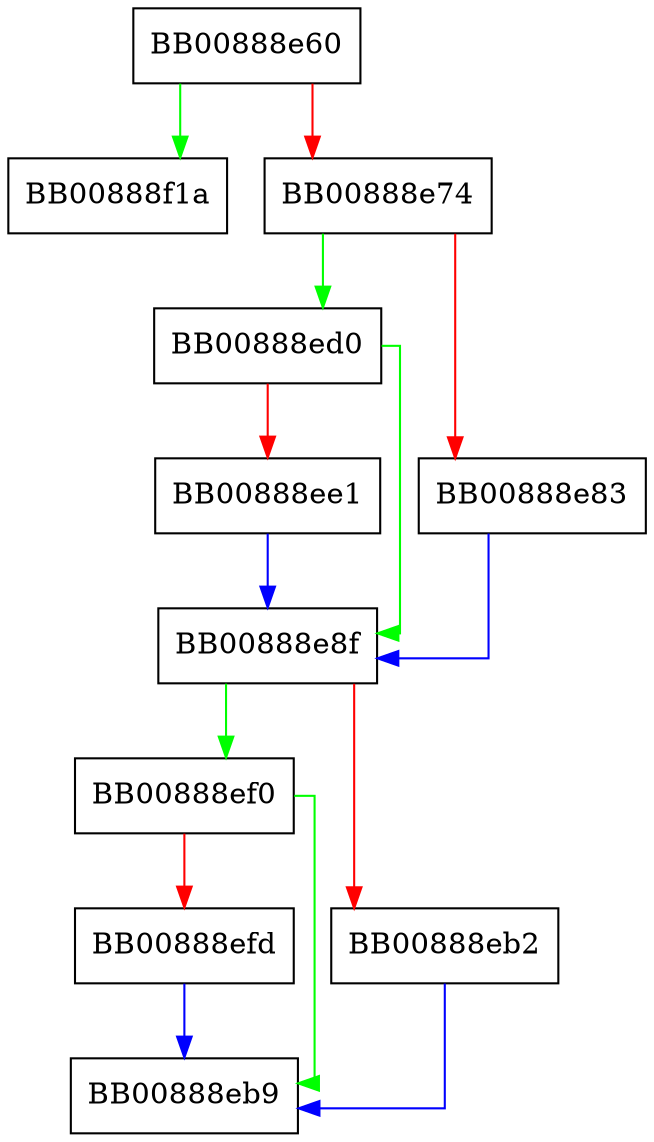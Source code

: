 digraph malloc_check {
  node [shape="box"];
  graph [splines=ortho];
  BB00888e60 -> BB00888f1a [color="green"];
  BB00888e60 -> BB00888e74 [color="red"];
  BB00888e74 -> BB00888ed0 [color="green"];
  BB00888e74 -> BB00888e83 [color="red"];
  BB00888e83 -> BB00888e8f [color="blue"];
  BB00888e8f -> BB00888ef0 [color="green"];
  BB00888e8f -> BB00888eb2 [color="red"];
  BB00888eb2 -> BB00888eb9 [color="blue"];
  BB00888ed0 -> BB00888e8f [color="green"];
  BB00888ed0 -> BB00888ee1 [color="red"];
  BB00888ee1 -> BB00888e8f [color="blue"];
  BB00888ef0 -> BB00888eb9 [color="green"];
  BB00888ef0 -> BB00888efd [color="red"];
  BB00888efd -> BB00888eb9 [color="blue"];
}
